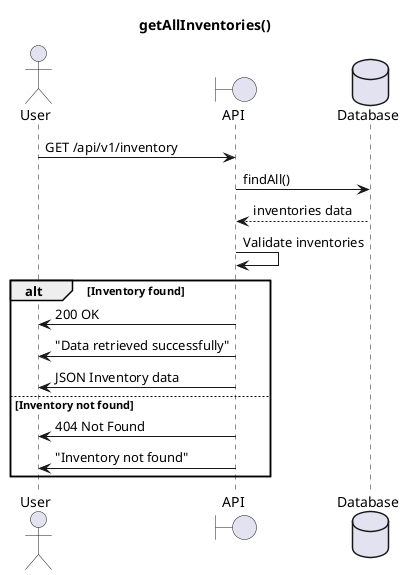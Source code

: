@startuml
title getAllInventories()

actor User as u
boundary API as a
database Database as d

u->a : GET /api/v1/inventory
a->d: findAll()
    d-->a : inventories data
a->a : Validate inventories

alt Inventory found

    a->u : 200 OK
    a->u : "Data retrieved successfully"
    a->u : JSON Inventory data
else Inventory not found
    a->u : 404 Not Found
    a->u : "Inventory not found"
end

@enduml
